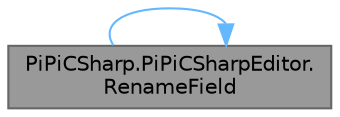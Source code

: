 digraph "PiPiCSharp.PiPiCSharpEditor.RenameField"
{
 // LATEX_PDF_SIZE
  bgcolor="transparent";
  edge [fontname=Helvetica,fontsize=10,labelfontname=Helvetica,labelfontsize=10];
  node [fontname=Helvetica,fontsize=10,shape=box,height=0.2,width=0.4];
  rankdir="LR";
  Node1 [id="Node000001",label="PiPiCSharp.PiPiCSharpEditor.\lRenameField",height=0.2,width=0.4,color="gray40", fillcolor="grey60", style="filled", fontcolor="black",tooltip="Rename field."];
  Node1 -> Node1 [id="edge1_Node000001_Node000001",color="steelblue1",style="solid",tooltip=" "];
}
